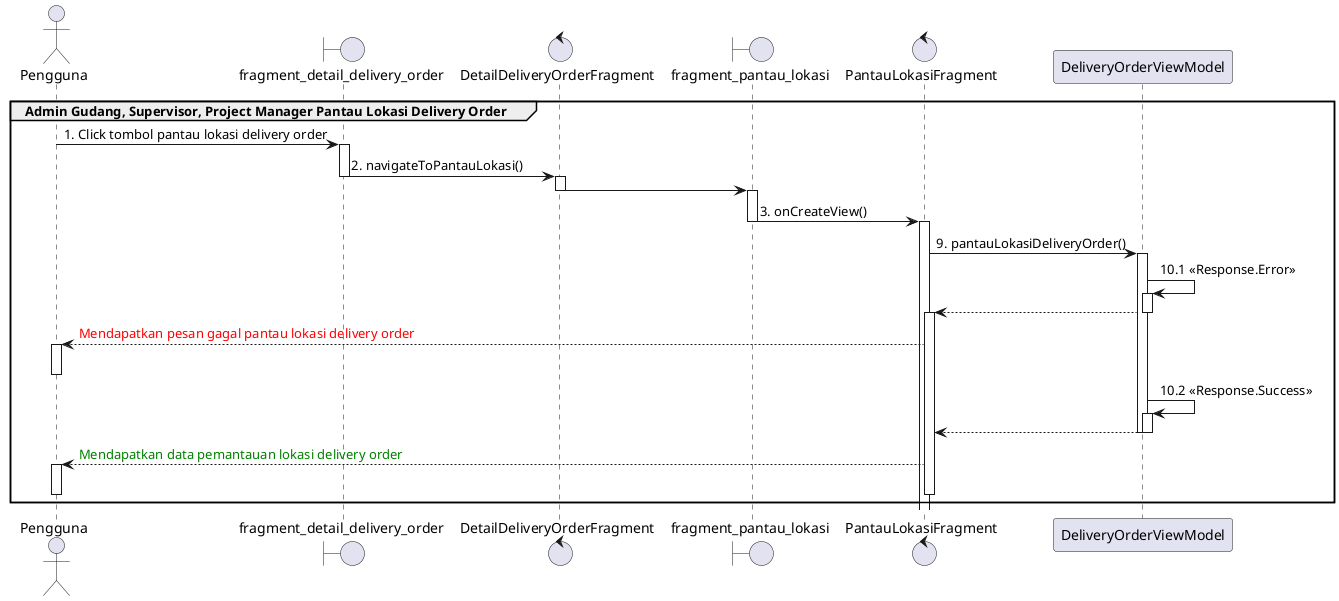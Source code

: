 @startuml
'https://plantuml.com/sequence-diagram

group Admin Gudang, Supervisor, Project Manager Pantau Lokasi Delivery Order
    actor       Pengguna
    boundary fragment_detail_delivery_order
    control DetailDeliveryOrderFragment
    boundary fragment_pantau_lokasi
    control PantauLokasiFragment

    Pengguna -> fragment_detail_delivery_order : 1. Click tombol pantau lokasi delivery order
    activate fragment_detail_delivery_order
    fragment_detail_delivery_order -> DetailDeliveryOrderFragment : 2. navigateToPantauLokasi()
    deactivate fragment_detail_delivery_order

    activate DetailDeliveryOrderFragment
    DetailDeliveryOrderFragment -> fragment_pantau_lokasi
    deactivate DetailDeliveryOrderFragment
    activate fragment_pantau_lokasi
    fragment_pantau_lokasi -> PantauLokasiFragment : 3. onCreateView()
    deactivate fragment_pantau_lokasi
    activate PantauLokasiFragment

    PantauLokasiFragment -> DeliveryOrderViewModel : 9. pantauLokasiDeliveryOrder()
    activate DeliveryOrderViewModel
    DeliveryOrderViewModel -> DeliveryOrderViewModel : 10.1 <<Response.Error>>
    activate DeliveryOrderViewModel
    PantauLokasiFragment <-- DeliveryOrderViewModel
    deactivate DeliveryOrderViewModel
    activate PantauLokasiFragment
    Pengguna <-- PantauLokasiFragment : <font color=red>Mendapatkan pesan gagal pantau lokasi delivery order
    activate Pengguna
    deactivate Pengguna
    DeliveryOrderViewModel -> DeliveryOrderViewModel : 10.2 <<Response.Success>>
    activate DeliveryOrderViewModel
    PantauLokasiFragment <-- DeliveryOrderViewModel
    deactivate DeliveryOrderViewModel
    deactivate DeliveryOrderViewModel
    Pengguna <-- PantauLokasiFragment :  <font color=green>Mendapatkan data pemantauan lokasi delivery order
    activate Pengguna
    deactivate Pengguna
    deactivate PantauLokasiFragment
end
@enduml